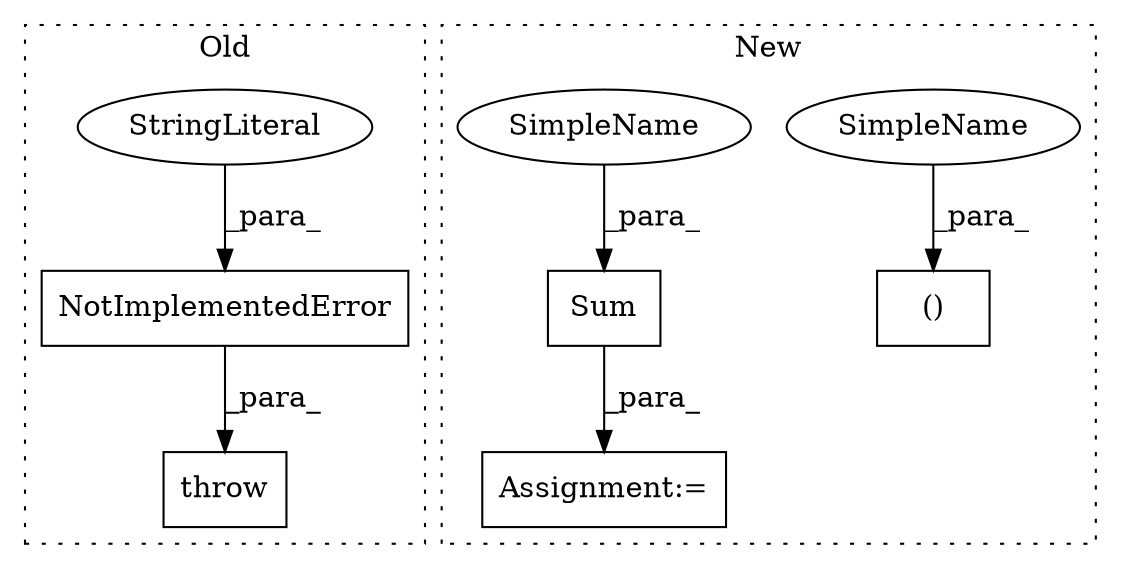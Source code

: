 digraph G {
subgraph cluster0 {
1 [label="NotImplementedError" a="32" s="2583,2651" l="20,1" shape="box"];
3 [label="StringLiteral" a="45" s="2603" l="48" shape="ellipse"];
4 [label="throw" a="53" s="2577" l="6" shape="box"];
label = "Old";
style="dotted";
}
subgraph cluster1 {
2 [label="Sum" a="32" s="3120,3135" l="4,1" shape="box"];
5 [label="Assignment:=" a="7" s="3118" l="2" shape="box"];
6 [label="()" a="106" s="3015" l="35" shape="box"];
7 [label="SimpleName" a="42" s="3039" l="11" shape="ellipse"];
8 [label="SimpleName" a="42" s="3124" l="11" shape="ellipse"];
label = "New";
style="dotted";
}
1 -> 4 [label="_para_"];
2 -> 5 [label="_para_"];
3 -> 1 [label="_para_"];
7 -> 6 [label="_para_"];
8 -> 2 [label="_para_"];
}